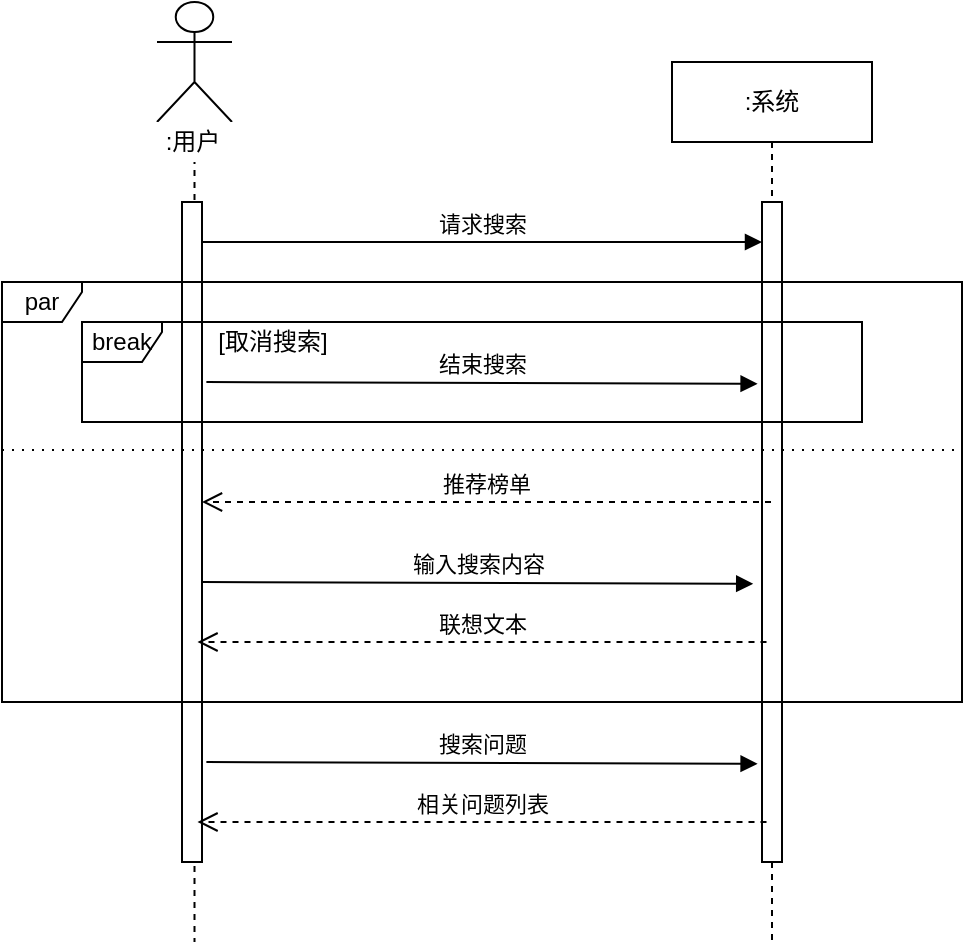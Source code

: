 <mxfile version="12.9.3" type="device"><diagram id="6wMeyarMs7nROyQC8wwc" name="第 1 页"><mxGraphModel dx="1026" dy="594" grid="1" gridSize="10" guides="1" tooltips="1" connect="1" arrows="1" fold="1" page="1" pageScale="1" pageWidth="1169" pageHeight="1654" math="0" shadow="0"><root><mxCell id="0"/><mxCell id="1" style="" parent="0"/><mxCell id="BtUeh2fLX21SGdFoJnce-1" value=":系统" style="shape=umlLifeline;perimeter=lifelinePerimeter;whiteSpace=wrap;html=1;container=1;collapsible=0;recursiveResize=0;outlineConnect=0;" vertex="1" parent="1"><mxGeometry x="535" y="120" width="100" height="440" as="geometry"/></mxCell><mxCell id="BtUeh2fLX21SGdFoJnce-2" value="" style="html=1;points=[];perimeter=orthogonalPerimeter;fillColor=#ffffff;" vertex="1" parent="BtUeh2fLX21SGdFoJnce-1"><mxGeometry x="45" y="70" width="10" height="330" as="geometry"/></mxCell><mxCell id="BtUeh2fLX21SGdFoJnce-3" value="" style="shape=umlLifeline;participant=umlActor;perimeter=lifelinePerimeter;whiteSpace=wrap;html=1;container=1;collapsible=0;recursiveResize=0;verticalAlign=top;spacingTop=36;labelBackgroundColor=#ffffff;outlineConnect=0;size=60;" vertex="1" parent="1"><mxGeometry x="277.5" y="90" width="37.5" height="470" as="geometry"/></mxCell><mxCell id="BtUeh2fLX21SGdFoJnce-4" value=":用户" style="text;html=1;align=center;verticalAlign=middle;resizable=0;points=[];autosize=1;fillColor=#ffffff;" vertex="1" parent="BtUeh2fLX21SGdFoJnce-3"><mxGeometry x="-2.5" y="60" width="40" height="20" as="geometry"/></mxCell><mxCell id="BtUeh2fLX21SGdFoJnce-5" value="" style="html=1;points=[];perimeter=orthogonalPerimeter;fillColor=#ffffff;" vertex="1" parent="BtUeh2fLX21SGdFoJnce-3"><mxGeometry x="12.5" y="100" width="10" height="330" as="geometry"/></mxCell><mxCell id="BtUeh2fLX21SGdFoJnce-19" value="开始+框架" style="" parent="0"/><mxCell id="BtUeh2fLX21SGdFoJnce-20" value="par" style="shape=umlFrame;whiteSpace=wrap;html=1;fillColor=#ffffff;width=40;height=20;" vertex="1" parent="BtUeh2fLX21SGdFoJnce-19"><mxGeometry x="200" y="230" width="480" height="210" as="geometry"/></mxCell><mxCell id="BtUeh2fLX21SGdFoJnce-21" value="请求搜索" style="html=1;verticalAlign=bottom;endArrow=block;" edge="1" parent="BtUeh2fLX21SGdFoJnce-19"><mxGeometry width="80" relative="1" as="geometry"><mxPoint x="300" y="210" as="sourcePoint"/><mxPoint x="580" y="210" as="targetPoint"/></mxGeometry></mxCell><mxCell id="BtUeh2fLX21SGdFoJnce-22" value="" style="line;strokeWidth=1;fillColor=none;align=left;verticalAlign=middle;spacingTop=-1;spacingLeft=3;spacingRight=3;rotatable=0;labelPosition=right;points=[];portConstraint=eastwest;dashed=1;dashPattern=1 4;" vertex="1" parent="BtUeh2fLX21SGdFoJnce-19"><mxGeometry x="200" y="310" width="480" height="8" as="geometry"/></mxCell><mxCell id="BtUeh2fLX21SGdFoJnce-33" value="中间流程" parent="0"/><mxCell id="BtUeh2fLX21SGdFoJnce-35" value="break" style="shape=umlFrame;whiteSpace=wrap;html=1;fillColor=#ffffff;width=40;height=20;" vertex="1" parent="BtUeh2fLX21SGdFoJnce-33"><mxGeometry x="240" y="250" width="390" height="50" as="geometry"/></mxCell><mxCell id="BtUeh2fLX21SGdFoJnce-36" value="[取消搜索]" style="text;html=1;align=center;verticalAlign=middle;resizable=0;points=[];autosize=1;" vertex="1" parent="BtUeh2fLX21SGdFoJnce-33"><mxGeometry x="300" y="250" width="70" height="20" as="geometry"/></mxCell><mxCell id="BtUeh2fLX21SGdFoJnce-37" value="结束搜索" style="html=1;verticalAlign=bottom;endArrow=block;entryX=-0.44;entryY=0.072;entryDx=0;entryDy=0;entryPerimeter=0;" edge="1" parent="BtUeh2fLX21SGdFoJnce-33"><mxGeometry width="80" relative="1" as="geometry"><mxPoint x="302.2" y="280" as="sourcePoint"/><mxPoint x="577.8" y="280.88" as="targetPoint"/></mxGeometry></mxCell><mxCell id="BtUeh2fLX21SGdFoJnce-38" value="输入搜索内容" style="html=1;verticalAlign=bottom;endArrow=block;entryX=-0.44;entryY=0.072;entryDx=0;entryDy=0;entryPerimeter=0;" edge="1" parent="BtUeh2fLX21SGdFoJnce-33"><mxGeometry width="80" relative="1" as="geometry"><mxPoint x="300" y="380" as="sourcePoint"/><mxPoint x="575.6" y="380.88" as="targetPoint"/></mxGeometry></mxCell><mxCell id="BtUeh2fLX21SGdFoJnce-39" value="推荐榜单" style="html=1;verticalAlign=bottom;endArrow=open;dashed=1;endSize=8;" edge="1" parent="BtUeh2fLX21SGdFoJnce-33"><mxGeometry relative="1" as="geometry"><mxPoint x="584.5" y="340" as="sourcePoint"/><mxPoint x="300" y="340" as="targetPoint"/></mxGeometry></mxCell><mxCell id="BtUeh2fLX21SGdFoJnce-40" value="联想文本" style="html=1;verticalAlign=bottom;endArrow=open;dashed=1;endSize=8;" edge="1" parent="BtUeh2fLX21SGdFoJnce-33"><mxGeometry relative="1" as="geometry"><mxPoint x="582.25" y="410" as="sourcePoint"/><mxPoint x="297.75" y="410" as="targetPoint"/></mxGeometry></mxCell><mxCell id="BtUeh2fLX21SGdFoJnce-42" value="搜索问题" style="html=1;verticalAlign=bottom;endArrow=block;entryX=-0.44;entryY=0.072;entryDx=0;entryDy=0;entryPerimeter=0;" edge="1" parent="BtUeh2fLX21SGdFoJnce-33"><mxGeometry width="80" relative="1" as="geometry"><mxPoint x="302.2" y="470" as="sourcePoint"/><mxPoint x="577.8" y="470.88" as="targetPoint"/></mxGeometry></mxCell><mxCell id="BtUeh2fLX21SGdFoJnce-43" value="相关问题列表" style="html=1;verticalAlign=bottom;endArrow=open;dashed=1;endSize=8;" edge="1" parent="BtUeh2fLX21SGdFoJnce-33"><mxGeometry relative="1" as="geometry"><mxPoint x="582.25" y="500" as="sourcePoint"/><mxPoint x="297.75" y="500" as="targetPoint"/></mxGeometry></mxCell></root></mxGraphModel></diagram></mxfile>